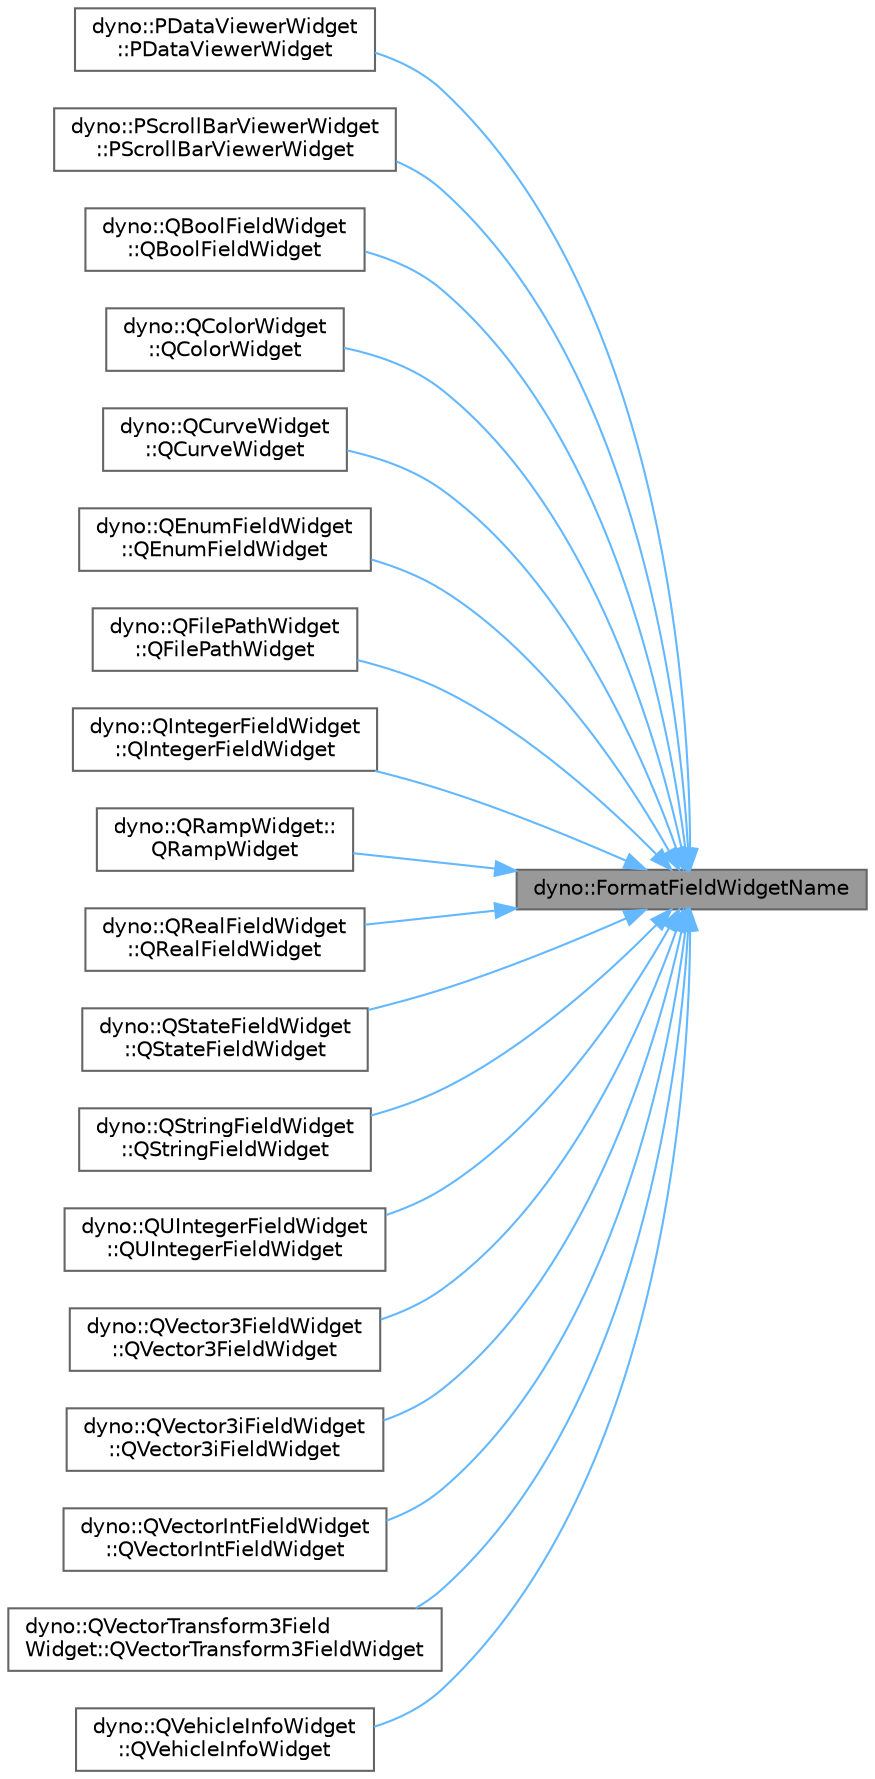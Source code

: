 digraph "dyno::FormatFieldWidgetName"
{
 // LATEX_PDF_SIZE
  bgcolor="transparent";
  edge [fontname=Helvetica,fontsize=10,labelfontname=Helvetica,labelfontsize=10];
  node [fontname=Helvetica,fontsize=10,shape=box,height=0.2,width=0.4];
  rankdir="RL";
  Node1 [id="Node000001",label="dyno::FormatFieldWidgetName",height=0.2,width=0.4,color="gray40", fillcolor="grey60", style="filled", fontcolor="black",tooltip=" "];
  Node1 -> Node2 [id="edge1_Node000001_Node000002",dir="back",color="steelblue1",style="solid",tooltip=" "];
  Node2 [id="Node000002",label="dyno::PDataViewerWidget\l::PDataViewerWidget",height=0.2,width=0.4,color="grey40", fillcolor="white", style="filled",URL="$classdyno_1_1_p_data_viewer_widget.html#a68e781c2ac57c692d4dd7a12c1e04b55",tooltip=" "];
  Node1 -> Node3 [id="edge2_Node000001_Node000003",dir="back",color="steelblue1",style="solid",tooltip=" "];
  Node3 [id="Node000003",label="dyno::PScrollBarViewerWidget\l::PScrollBarViewerWidget",height=0.2,width=0.4,color="grey40", fillcolor="white", style="filled",URL="$classdyno_1_1_p_scroll_bar_viewer_widget.html#a7c355819ca3507b26eb105fffe2caaa6",tooltip=" "];
  Node1 -> Node4 [id="edge3_Node000001_Node000004",dir="back",color="steelblue1",style="solid",tooltip=" "];
  Node4 [id="Node000004",label="dyno::QBoolFieldWidget\l::QBoolFieldWidget",height=0.2,width=0.4,color="grey40", fillcolor="white", style="filled",URL="$classdyno_1_1_q_bool_field_widget.html#aefaed6763439cb2d764122ca56c62fbd",tooltip=" "];
  Node1 -> Node5 [id="edge4_Node000001_Node000005",dir="back",color="steelblue1",style="solid",tooltip=" "];
  Node5 [id="Node000005",label="dyno::QColorWidget\l::QColorWidget",height=0.2,width=0.4,color="grey40", fillcolor="white", style="filled",URL="$classdyno_1_1_q_color_widget.html#a08be8c6a33f48c0e348d408387146793",tooltip=" "];
  Node1 -> Node6 [id="edge5_Node000001_Node000006",dir="back",color="steelblue1",style="solid",tooltip=" "];
  Node6 [id="Node000006",label="dyno::QCurveWidget\l::QCurveWidget",height=0.2,width=0.4,color="grey40", fillcolor="white", style="filled",URL="$classdyno_1_1_q_curve_widget.html#a109463c9053c273c1512072060927834",tooltip=" "];
  Node1 -> Node7 [id="edge6_Node000001_Node000007",dir="back",color="steelblue1",style="solid",tooltip=" "];
  Node7 [id="Node000007",label="dyno::QEnumFieldWidget\l::QEnumFieldWidget",height=0.2,width=0.4,color="grey40", fillcolor="white", style="filled",URL="$classdyno_1_1_q_enum_field_widget.html#ac541d72e2c51dc5f7ab31454da452bde",tooltip=" "];
  Node1 -> Node8 [id="edge7_Node000001_Node000008",dir="back",color="steelblue1",style="solid",tooltip=" "];
  Node8 [id="Node000008",label="dyno::QFilePathWidget\l::QFilePathWidget",height=0.2,width=0.4,color="grey40", fillcolor="white", style="filled",URL="$classdyno_1_1_q_file_path_widget.html#a277633bbab5f43e85b8c7096400346ac",tooltip=" "];
  Node1 -> Node9 [id="edge8_Node000001_Node000009",dir="back",color="steelblue1",style="solid",tooltip=" "];
  Node9 [id="Node000009",label="dyno::QIntegerFieldWidget\l::QIntegerFieldWidget",height=0.2,width=0.4,color="grey40", fillcolor="white", style="filled",URL="$classdyno_1_1_q_integer_field_widget.html#a44513830fb6e9c59ef6afe0302c3bd24",tooltip=" "];
  Node1 -> Node10 [id="edge9_Node000001_Node000010",dir="back",color="steelblue1",style="solid",tooltip=" "];
  Node10 [id="Node000010",label="dyno::QRampWidget::\lQRampWidget",height=0.2,width=0.4,color="grey40", fillcolor="white", style="filled",URL="$classdyno_1_1_q_ramp_widget.html#a2d99716dc72c464d5d557373d500a32e",tooltip=" "];
  Node1 -> Node11 [id="edge10_Node000001_Node000011",dir="back",color="steelblue1",style="solid",tooltip=" "];
  Node11 [id="Node000011",label="dyno::QRealFieldWidget\l::QRealFieldWidget",height=0.2,width=0.4,color="grey40", fillcolor="white", style="filled",URL="$classdyno_1_1_q_real_field_widget.html#a0fbbd3a6333957099c2652f12c160c48",tooltip=" "];
  Node1 -> Node12 [id="edge11_Node000001_Node000012",dir="back",color="steelblue1",style="solid",tooltip=" "];
  Node12 [id="Node000012",label="dyno::QStateFieldWidget\l::QStateFieldWidget",height=0.2,width=0.4,color="grey40", fillcolor="white", style="filled",URL="$classdyno_1_1_q_state_field_widget.html#a56491a621bb891f8b2f77ec6bef5779b",tooltip=" "];
  Node1 -> Node13 [id="edge12_Node000001_Node000013",dir="back",color="steelblue1",style="solid",tooltip=" "];
  Node13 [id="Node000013",label="dyno::QStringFieldWidget\l::QStringFieldWidget",height=0.2,width=0.4,color="grey40", fillcolor="white", style="filled",URL="$classdyno_1_1_q_string_field_widget.html#ac2a859eee209cc9f99dcd198d9ad2dcf",tooltip=" "];
  Node1 -> Node14 [id="edge13_Node000001_Node000014",dir="back",color="steelblue1",style="solid",tooltip=" "];
  Node14 [id="Node000014",label="dyno::QUIntegerFieldWidget\l::QUIntegerFieldWidget",height=0.2,width=0.4,color="grey40", fillcolor="white", style="filled",URL="$classdyno_1_1_q_u_integer_field_widget.html#a7ec4f33986fa2ed4169ff4ce4b320bff",tooltip=" "];
  Node1 -> Node15 [id="edge14_Node000001_Node000015",dir="back",color="steelblue1",style="solid",tooltip=" "];
  Node15 [id="Node000015",label="dyno::QVector3FieldWidget\l::QVector3FieldWidget",height=0.2,width=0.4,color="grey40", fillcolor="white", style="filled",URL="$classdyno_1_1_q_vector3_field_widget.html#aed0fab389bc557f48e4f318020ffd1d9",tooltip=" "];
  Node1 -> Node16 [id="edge15_Node000001_Node000016",dir="back",color="steelblue1",style="solid",tooltip=" "];
  Node16 [id="Node000016",label="dyno::QVector3iFieldWidget\l::QVector3iFieldWidget",height=0.2,width=0.4,color="grey40", fillcolor="white", style="filled",URL="$classdyno_1_1_q_vector3i_field_widget.html#a5ca4fa3bc971b51a5acf5f61765739fe",tooltip=" "];
  Node1 -> Node17 [id="edge16_Node000001_Node000017",dir="back",color="steelblue1",style="solid",tooltip=" "];
  Node17 [id="Node000017",label="dyno::QVectorIntFieldWidget\l::QVectorIntFieldWidget",height=0.2,width=0.4,color="grey40", fillcolor="white", style="filled",URL="$classdyno_1_1_q_vector_int_field_widget.html#a141c032aac0571dd390f904f7166002e",tooltip=" "];
  Node1 -> Node18 [id="edge17_Node000001_Node000018",dir="back",color="steelblue1",style="solid",tooltip=" "];
  Node18 [id="Node000018",label="dyno::QVectorTransform3Field\lWidget::QVectorTransform3FieldWidget",height=0.2,width=0.4,color="grey40", fillcolor="white", style="filled",URL="$classdyno_1_1_q_vector_transform3_field_widget.html#a618541b4be8818da33ac1767f3243bb6",tooltip=" "];
  Node1 -> Node19 [id="edge18_Node000001_Node000019",dir="back",color="steelblue1",style="solid",tooltip=" "];
  Node19 [id="Node000019",label="dyno::QVehicleInfoWidget\l::QVehicleInfoWidget",height=0.2,width=0.4,color="grey40", fillcolor="white", style="filled",URL="$classdyno_1_1_q_vehicle_info_widget.html#af9b2883fa34da0961ef1fd2f794c5b1a",tooltip=" "];
}
